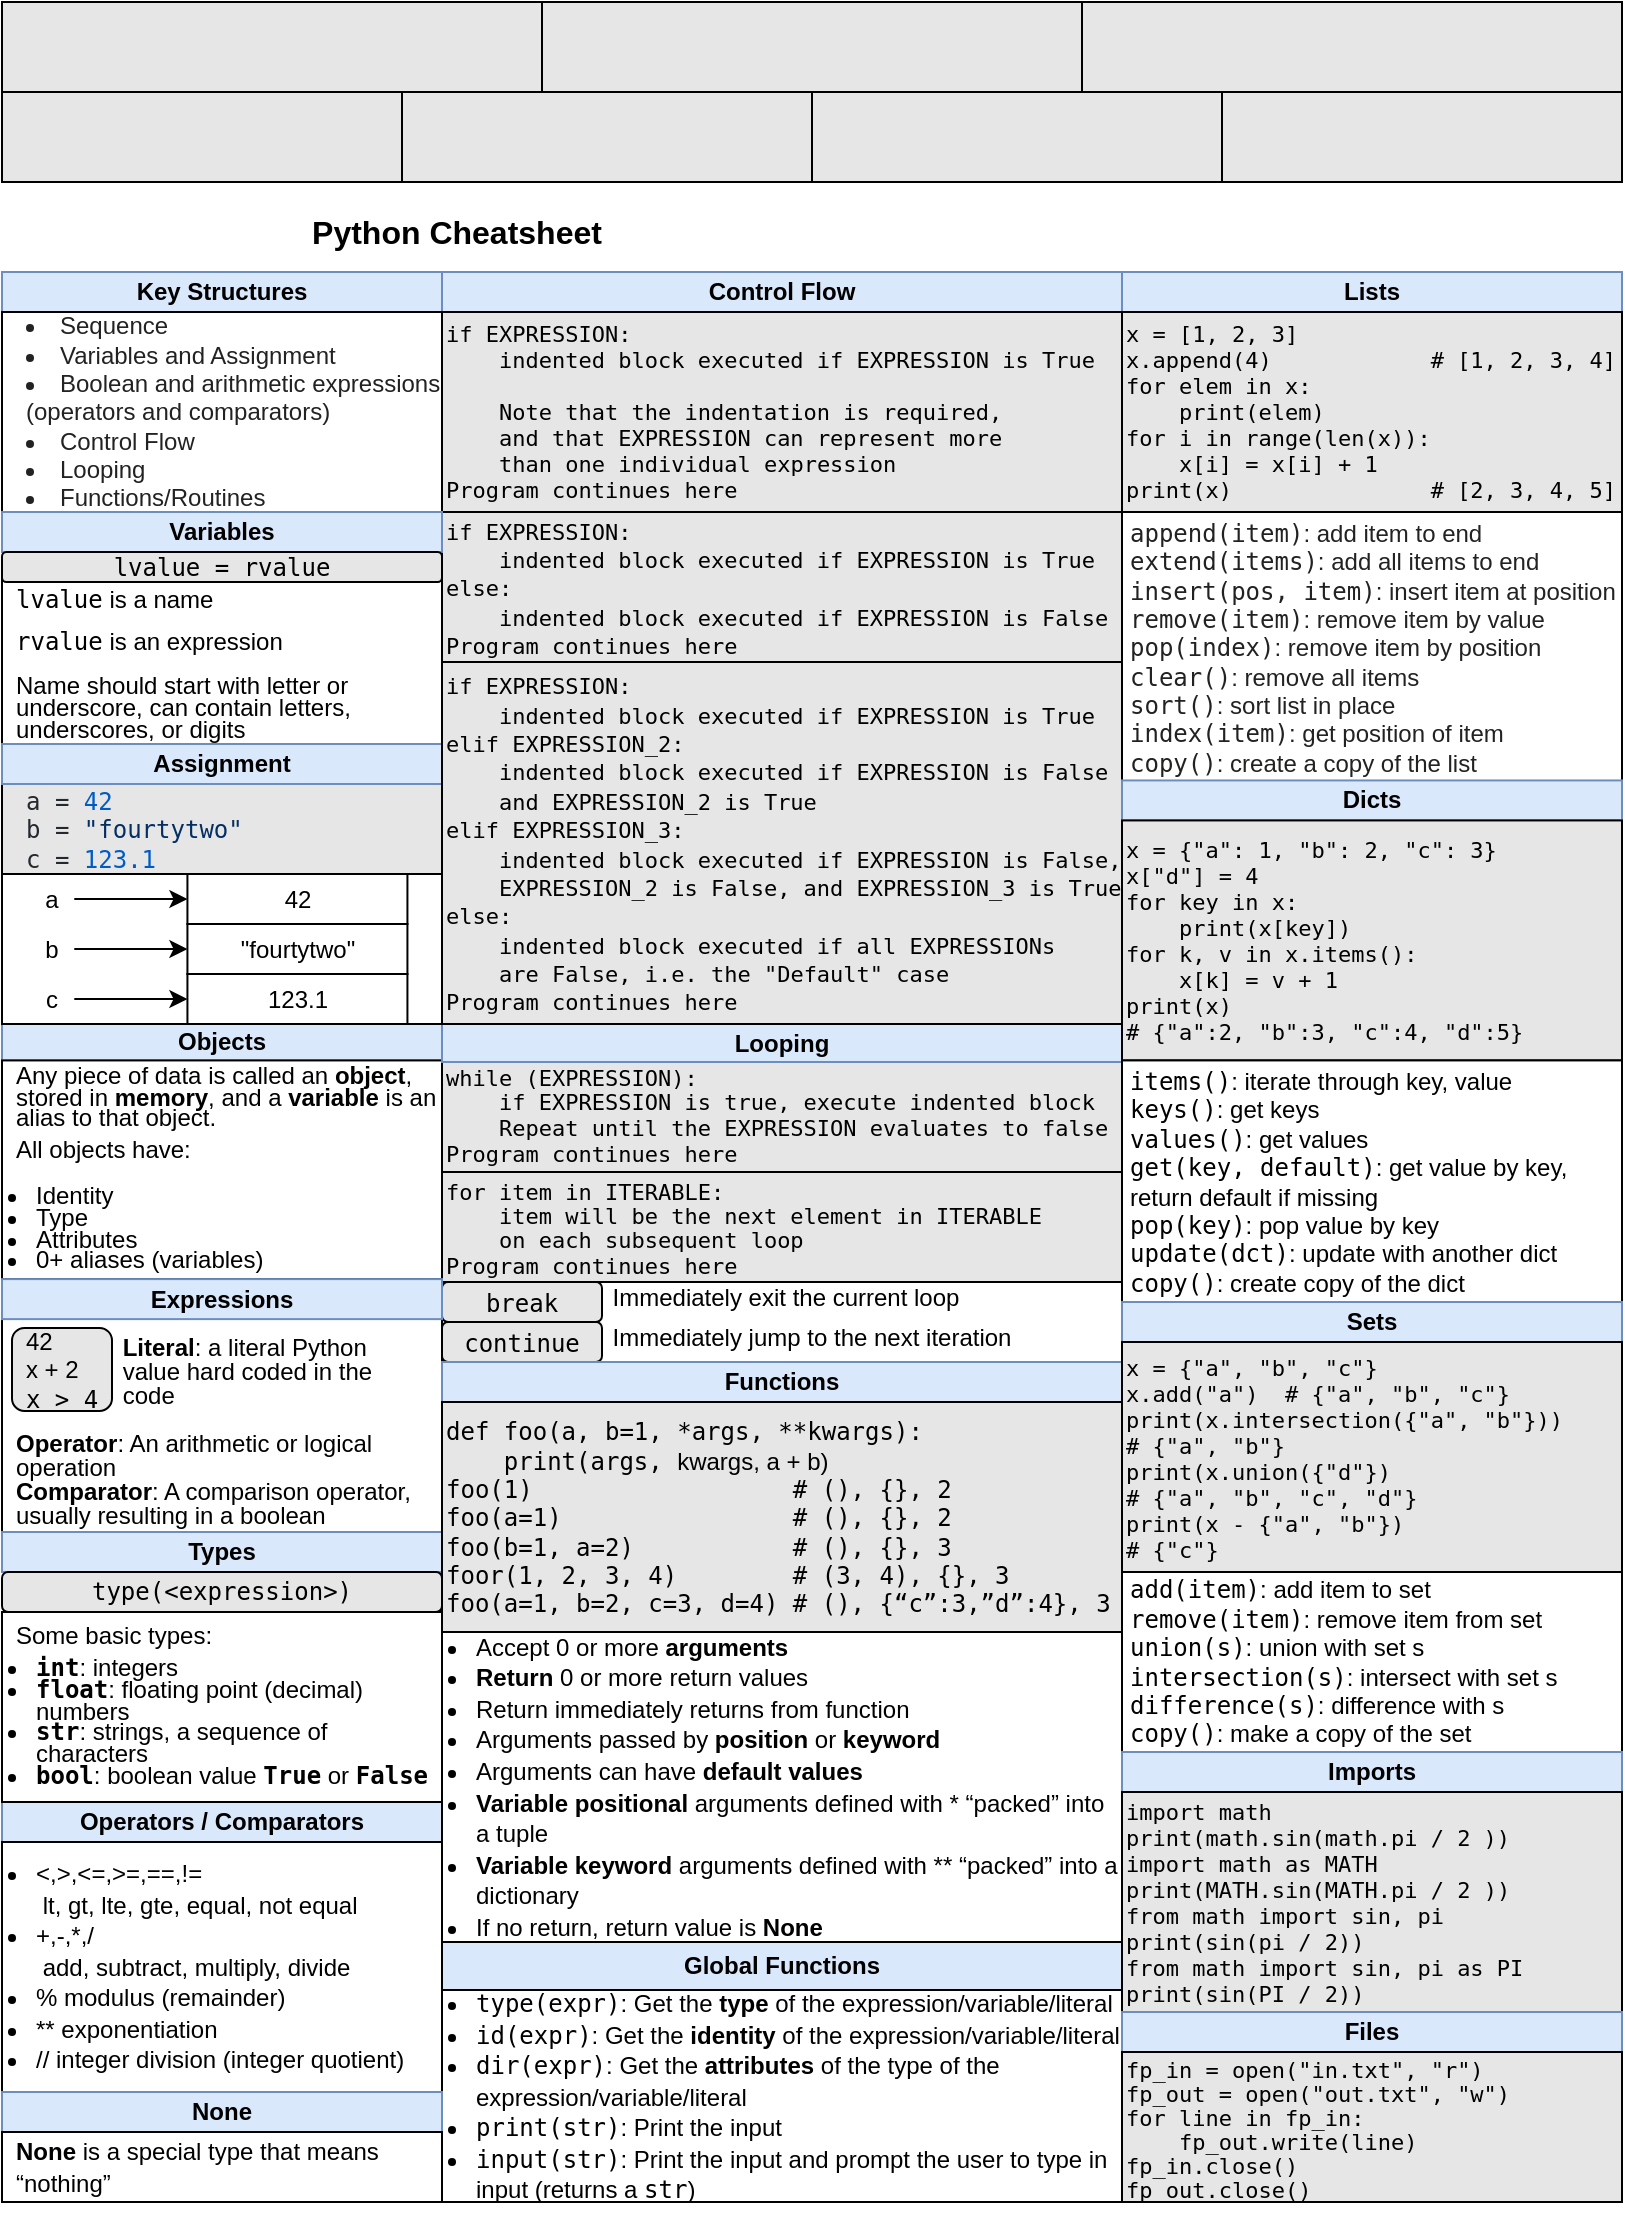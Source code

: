 <mxfile version="26.2.5">
  <diagram name="Page-1" id="VsGQaMHF4NAPsLCbY_zp">
    <mxGraphModel dx="1388" dy="2496" grid="1" gridSize="5" guides="1" tooltips="1" connect="1" arrows="1" fold="1" page="1" pageScale="1" pageWidth="850" pageHeight="1100" background="#FFFFFF" math="0" shadow="0">
      <root>
        <mxCell id="0" />
        <mxCell id="1" parent="0" />
        <mxCell id="xnPjPrGg45b34fDxrZJE-3" value="&lt;blockquote style=&quot;margin: 0px 0px 0px 2px; border: medium; padding: 0px;&quot;&gt;&lt;font color=&quot;#222222&quot;&gt;&lt;span style=&quot;caret-color: rgb(34, 34, 34);&quot;&gt;&lt;font face=&quot;monospace&quot;&gt;append(item)&lt;/font&gt;: add item to end&lt;/span&gt;&lt;/font&gt;&lt;br&gt;&lt;span style=&quot;caret-color: rgb(34, 34, 34); color: rgb(34, 34, 34);&quot;&gt;&lt;font face=&quot;monospace&quot;&gt;extend(items)&lt;/font&gt;: add all items to end&lt;/span&gt;&lt;br&gt;&lt;span style=&quot;caret-color: rgb(34, 34, 34); color: rgb(34, 34, 34);&quot;&gt;&lt;font face=&quot;monospace&quot;&gt;insert(pos, item)&lt;/font&gt;: insert item at position&lt;/span&gt;&lt;br&gt;&lt;/blockquote&gt;&lt;blockquote style=&quot;margin: 0px 0px 0px 2px; border: medium; padding: 0px;&quot;&gt;&lt;span style=&quot;caret-color: rgb(34, 34, 34); color: rgb(34, 34, 34);&quot;&gt;&lt;font face=&quot;monospace&quot;&gt;remove(item)&lt;/font&gt;: remove item by value&lt;/span&gt;&lt;/blockquote&gt;&lt;blockquote style=&quot;margin: 0px 0px 0px 2px; border: medium; padding: 0px;&quot;&gt;&lt;span style=&quot;caret-color: rgb(34, 34, 34); color: rgb(34, 34, 34);&quot;&gt;&lt;font face=&quot;monospace&quot;&gt;pop(index)&lt;/font&gt;: remove item by position&lt;/span&gt;&lt;/blockquote&gt;&lt;blockquote style=&quot;margin: 0px 0px 0px 2px; border: medium; padding: 0px;&quot;&gt;&lt;font color=&quot;#222222&quot;&gt;&lt;span style=&quot;caret-color: rgb(34, 34, 34);&quot;&gt;&lt;font face=&quot;monospace&quot;&gt;clear()&lt;/font&gt;: remove all items&lt;/span&gt;&lt;/font&gt;&lt;/blockquote&gt;&lt;blockquote style=&quot;margin: 0px 0px 0px 2px; border: medium; padding: 0px;&quot;&gt;&lt;font color=&quot;#222222&quot;&gt;&lt;span style=&quot;caret-color: rgb(34, 34, 34);&quot;&gt;&lt;font face=&quot;monospace&quot;&gt;sort()&lt;/font&gt;: sort list in place&lt;/span&gt;&lt;/font&gt;&lt;/blockquote&gt;&lt;blockquote style=&quot;margin: 0px 0px 0px 2px; border: medium; padding: 0px;&quot;&gt;&lt;font color=&quot;#222222&quot;&gt;&lt;span style=&quot;caret-color: rgb(34, 34, 34);&quot;&gt;&lt;font face=&quot;monospace&quot;&gt;index(item)&lt;/font&gt;: get position of item&lt;/span&gt;&lt;/font&gt;&lt;/blockquote&gt;&lt;blockquote style=&quot;margin: 0px 0px 0px 2px; border: medium; padding: 0px;&quot;&gt;&lt;span style=&quot;caret-color: rgb(34, 34, 34); color: rgb(34, 34, 34);&quot;&gt;&lt;font face=&quot;monospace&quot;&gt;copy()&lt;/font&gt;: create a copy of the list&lt;/span&gt;&lt;/blockquote&gt;" style="rounded=0;whiteSpace=wrap;html=1;align=left;" vertex="1" parent="1">
          <mxGeometry x="580" y="175" width="250" height="145" as="geometry" />
        </mxCell>
        <mxCell id="xBWhjtgX0dWzdN7Rrsa9-2" value="&lt;b&gt;&lt;font&gt;Python Cheatsheet&lt;/font&gt;&lt;/b&gt;" style="text;html=1;align=center;verticalAlign=middle;whiteSpace=wrap;rounded=0;fillColor=none;strokeColor=none;fontSize=16;" parent="1" vertex="1">
          <mxGeometry x="20" y="20" width="455" height="40" as="geometry" />
        </mxCell>
        <mxCell id="xBWhjtgX0dWzdN7Rrsa9-36" value="&lt;b&gt;Global Functions&lt;/b&gt;" style="rounded=0;whiteSpace=wrap;html=1;fillColor=#dae8fc;strokeColor=#6c8ebf;" parent="1" vertex="1">
          <mxGeometry x="240" y="895" width="340" height="24" as="geometry" />
        </mxCell>
        <mxCell id="xBWhjtgX0dWzdN7Rrsa9-37" value="&lt;blockquote style=&quot;margin: 10px 0px 0px 5px; border: medium; padding: 0px;&quot;&gt;&lt;div style=&quot;padding-bottom: 0px; margin-top: 0px; padding-left: 0px; padding-right: 0px; line-height: 130%;&quot;&gt;&lt;p&gt;&lt;/p&gt;&lt;ul style=&quot;padding-left: 10px; margin-bottom: 10px; margin-top: 10px;&quot;&gt;&lt;li&gt;&lt;font&gt;&lt;font style=&quot;line-height: 130%;&quot; face=&quot;monospace&quot;&gt;type(expr)&lt;/font&gt;&lt;span style=&quot;line-height: 130%;&quot;&gt;: Get the &lt;b&gt;type&lt;/b&gt; of the expression/variable/literal&lt;/span&gt;&lt;br&gt;&lt;/font&gt;&lt;/li&gt;&lt;li&gt;&lt;font&gt;&lt;span style=&quot;line-height: 130%;&quot;&gt;&lt;font face=&quot;monospace&quot;&gt;id(expr)&lt;/font&gt;: Get the &lt;b&gt;identity&lt;/b&gt; of the expression/variable/literal&lt;/span&gt;&lt;br&gt;&lt;/font&gt;&lt;/li&gt;&lt;li&gt;&lt;font&gt;&lt;span style=&quot;line-height: 130%;&quot;&gt;&lt;font face=&quot;monospace&quot;&gt;dir(expr)&lt;/font&gt;: Get the &lt;b&gt;attributes&lt;/b&gt; of the type of the expression/variable/literal&lt;/span&gt;&lt;br&gt;&lt;/font&gt;&lt;/li&gt;&lt;li&gt;&lt;font&gt;&lt;span style=&quot;line-height: 130%;&quot;&gt;&lt;font face=&quot;monospace&quot;&gt;print(str)&lt;/font&gt;: Print the input&lt;/span&gt;&lt;br&gt;&lt;/font&gt;&lt;/li&gt;&lt;li&gt;&lt;span style=&quot;line-height: 130%;&quot;&gt;&lt;font&gt;&lt;font face=&quot;monospace&quot;&gt;input(str)&lt;/font&gt;: Print the input and prompt the user to type in input (returns a &lt;font face=&quot;monospace&quot;&gt;str&lt;/font&gt;)&lt;/font&gt;&lt;/span&gt;&lt;/li&gt;&lt;/ul&gt;&lt;/div&gt;&lt;/blockquote&gt;" style="rounded=0;whiteSpace=wrap;html=1;align=left;" parent="1" vertex="1">
          <mxGeometry x="240" y="919" width="340" height="106" as="geometry" />
        </mxCell>
        <mxCell id="xBWhjtgX0dWzdN7Rrsa9-41" value="&lt;b&gt;Control Flow&lt;/b&gt;" style="rounded=0;whiteSpace=wrap;html=1;fillColor=#dae8fc;strokeColor=#6c8ebf;" parent="1" vertex="1">
          <mxGeometry x="240" y="60" width="340" height="20" as="geometry" />
        </mxCell>
        <mxCell id="xBWhjtgX0dWzdN7Rrsa9-48" value="&lt;div style=&quot;margin-top: 0px; margin-bottom: 0px; line-height: 100%;&quot;&gt;&lt;pre style=&quot;margin-top: 0px; margin-bottom: 0px;&quot;&gt;&lt;font style=&quot;font-size: 11px;&quot; face=&quot;monospace&quot;&gt;&lt;font&gt;if EXPRESSION:&lt;br&gt;&lt;/font&gt;&lt;font&gt;    indented block executed if EXPRESSION is &lt;/font&gt;&lt;/font&gt;&lt;span style=&quot;font-size: 11px; white-space: normal;&quot;&gt;True&lt;/span&gt;&lt;/pre&gt;&lt;pre style=&quot;margin-top: 0px; margin-bottom: 0px;&quot;&gt;&lt;span style=&quot;white-space: normal;&quot;&gt;&lt;font style=&quot;font-size: 11px;&quot;&gt;&lt;br&gt;&lt;/font&gt;&lt;/span&gt;&lt;/pre&gt;&lt;pre style=&quot;margin-bottom: 0px; margin-top: 0px;&quot;&gt;&lt;font face=&quot;monospace&quot;&gt;&lt;font style=&quot;font-size: 11px;&quot;&gt;    Note that the indentation is required,&lt;/font&gt;&lt;/font&gt;&lt;/pre&gt;&lt;pre style=&quot;margin-bottom: 0px; margin-top: 0px;&quot;&gt;&lt;font style=&quot;font-size: 11px;&quot; face=&quot;monospace&quot;&gt;&lt;font&gt;    and that &lt;/font&gt;&lt;font&gt;EXPRESSION can &lt;/font&gt;&lt;font style=&quot;white-space: normal;&quot;&gt;represent &lt;/font&gt;&lt;span style=&quot;white-space: normal;&quot;&gt;more&amp;nbsp;&lt;/span&gt;&lt;/font&gt;&lt;/pre&gt;&lt;pre style=&quot;margin-bottom: 0px; margin-top: 0px;&quot;&gt;&lt;font style=&quot;font-size: 11px;&quot;&gt;&lt;font face=&quot;monospace&quot;&gt;&lt;span style=&quot;white-space: normal;&quot;&gt;&amp;nbsp; &amp;nbsp; than&amp;nbsp;&lt;/span&gt;&lt;/font&gt;&lt;span style=&quot;white-space: normal;&quot;&gt;one individual expression&lt;/span&gt;&lt;/font&gt;&lt;/pre&gt;&lt;pre style=&quot;margin-bottom: 0px; margin-top: 0px;&quot;&gt;&lt;font face=&quot;monospace&quot;&gt;&lt;font style=&quot;font-size: 11px;&quot;&gt;Program continues here&lt;/font&gt;&lt;/font&gt;&lt;/pre&gt;&lt;/div&gt;" style="rounded=0;whiteSpace=wrap;html=1;align=left;fillColor=#E6E6E6;fontFamily=monospace;" parent="1" vertex="1">
          <mxGeometry x="240" y="80" width="340" height="100" as="geometry" />
        </mxCell>
        <mxCell id="xBWhjtgX0dWzdN7Rrsa9-49" value="&lt;pre style=&quot;margin-top: 0px; margin-bottom: 0px;&quot;&gt;&lt;font style=&quot;font-size: 11px;&quot; face=&quot;monospace&quot;&gt;if EXPRESSION:&lt;br&gt;&lt;/font&gt;&lt;pre style=&quot;margin-top: 0px; margin-bottom: 0px;&quot;&gt;&lt;font style=&quot;font-size: 11px;&quot; face=&quot;monospace&quot;&gt;&lt;font&gt;    indented block executed if EXPRESSION &lt;/font&gt;&lt;span style=&quot;white-space: normal;&quot;&gt;is True&lt;/span&gt;&lt;/font&gt;&lt;/pre&gt;&lt;pre style=&quot;margin-top: 0px; margin-bottom: 0px;&quot;&gt;&lt;font style=&quot;font-size: 11px;&quot; face=&quot;monospace&quot;&gt;&lt;font&gt;else:&lt;br&gt;    indented block executed if EXPRESSION &lt;/font&gt;&lt;span style=&quot;white-space: normal;&quot;&gt;is False&lt;/span&gt;&lt;/font&gt;&lt;/pre&gt;&lt;pre style=&quot;margin-top: 0px; margin-bottom: 0px;&quot;&gt;&lt;font style=&quot;font-size: 11px;&quot; face=&quot;monospace&quot;&gt;Program continues here&lt;/font&gt;&lt;/pre&gt;&lt;/pre&gt;" style="rounded=0;whiteSpace=wrap;html=1;align=left;fillColor=#E6E6E6;" parent="1" vertex="1">
          <mxGeometry x="240" y="180" width="340" height="75" as="geometry" />
        </mxCell>
        <mxCell id="xBWhjtgX0dWzdN7Rrsa9-53" value="&lt;div style=&quot;line-height: 18px; white-space: pre;&quot;&gt;&lt;pre style=&quot;margin-bottom: 0px; margin-top: 0px; line-height: 100%;&quot;&gt;&lt;font face=&quot;monospace&quot; style=&quot;line-height: 100%; font-size: 11px;&quot;&gt;while (EXPRESSION):&lt;br&gt;&lt;/font&gt;&lt;pre style=&quot;margin-top: 0px; margin-bottom: 0px;&quot;&gt;&lt;font face=&quot;monospace&quot;&gt;&lt;font&gt;&lt;font style=&quot;line-height: 100%; font-size: 11px;&quot;&gt;    if EXPRESSION is true, execute &lt;/font&gt;&lt;/font&gt;&lt;span style=&quot;font-size: 11px;&quot;&gt;indented block&lt;/span&gt;&lt;/font&gt;&lt;/pre&gt;&lt;pre style=&quot;margin-top: 0px; margin-bottom: 0px;&quot;&gt;&lt;font face=&quot;monospace&quot; style=&quot;font-size: 11px;&quot;&gt;&lt;font style=&quot;line-height: 100%;&quot;&gt;    Repeat until the EXPRESSION &lt;/font&gt;&lt;font style=&quot;line-height: 100%;&quot;&gt;evaluates to false&lt;/font&gt;&lt;font style=&quot;line-height: 100%;&quot;&gt;&lt;br&gt;&lt;/font&gt;&lt;font style=&quot;line-height: 100%;&quot;&gt;Program continues here&lt;/font&gt;&lt;/font&gt;&lt;/pre&gt;&lt;/pre&gt;&lt;/div&gt;" style="rounded=0;whiteSpace=wrap;html=1;fillColor=#E6E6E6;align=left;" parent="1" vertex="1">
          <mxGeometry x="240" y="454.22" width="340" height="55.78" as="geometry" />
        </mxCell>
        <mxCell id="xBWhjtgX0dWzdN7Rrsa9-54" value="&lt;div style=&quot;line-height: 18px; white-space: pre;&quot;&gt;&lt;pre style=&quot;margin-bottom: 0px; margin-top: 0px; line-height: 100%;&quot;&gt;&lt;font face=&quot;monospace&quot; style=&quot;line-height: 100%; font-size: 11px;&quot;&gt;for item in ITERABLE:&lt;br&gt;&lt;/font&gt;&lt;pre style=&quot;margin-top: 0px; margin-bottom: 0px;&quot;&gt;&lt;font face=&quot;monospace&quot; style=&quot;line-height: 100%; font-size: 11px;&quot;&gt;    item will be the next element in ITERABLE&lt;/font&gt;&lt;/pre&gt;&lt;pre style=&quot;margin-top: 0px; margin-bottom: 0px;&quot;&gt;&lt;font face=&quot;monospace&quot; style=&quot;font-size: 11px;&quot;&gt;&lt;font style=&quot;line-height: 100%;&quot;&gt;    on each s&lt;/font&gt;ubsequent loop&lt;/font&gt;&lt;/pre&gt;&lt;pre style=&quot;margin-top: 0px; margin-bottom: 0px;&quot;&gt;&lt;font face=&quot;monospace&quot; style=&quot;line-height: 100%; font-size: 11px;&quot;&gt;Program continues here&lt;/font&gt;&lt;/pre&gt;&lt;/pre&gt;&lt;/div&gt;" style="rounded=0;whiteSpace=wrap;html=1;fillColor=#E6E6E6;align=left;" parent="1" vertex="1">
          <mxGeometry x="240" y="510" width="340" height="55" as="geometry" />
        </mxCell>
        <mxCell id="xBWhjtgX0dWzdN7Rrsa9-56" value="&lt;div style=&quot;text-align: left; padding-top: 10px; margin-bottom: 5px;&quot;&gt;&lt;font&gt;&amp;nbsp; &amp;nbsp; &amp;nbsp; &amp;nbsp; &amp;nbsp;Immediately exit the current loop&lt;/font&gt;&lt;/div&gt;&lt;div style=&quot;text-align: left;&quot;&gt;&lt;font&gt;&amp;nbsp; &amp;nbsp; &amp;nbsp; &amp;nbsp; &amp;nbsp;Immediately jump to the next iteration&lt;br&gt;&lt;/font&gt;&lt;/div&gt;&lt;div style=&quot;text-align: left;&quot;&gt;&lt;span style=&quot;font-size: 11px;&quot;&gt;&lt;br&gt;&lt;/span&gt;&lt;/div&gt;" style="rounded=0;whiteSpace=wrap;html=1;" parent="1" vertex="1">
          <mxGeometry x="240" y="565" width="340" height="40" as="geometry" />
        </mxCell>
        <mxCell id="xBWhjtgX0dWzdN7Rrsa9-55" value="&lt;div style=&quot;text-align: start; font-family: OperatorMonoLig-Book, Menlo, Monaco, &amp;quot;Courier New&amp;quot;, monospace; line-height: 18px; white-space: pre;&quot;&gt;&lt;pre style=&quot;margin-bottom: 0px; margin-top: 0px; line-height: 100%;&quot;&gt;&lt;font&gt;break&lt;/font&gt;&lt;/pre&gt;&lt;/div&gt;" style="rounded=1;whiteSpace=wrap;html=1;fillColor=#E6E6E6;" parent="1" vertex="1">
          <mxGeometry x="240" y="565" width="80" height="20" as="geometry" />
        </mxCell>
        <mxCell id="xBWhjtgX0dWzdN7Rrsa9-57" value="&lt;div style=&quot;text-align: start; font-family: OperatorMonoLig-Book, Menlo, Monaco, &amp;quot;Courier New&amp;quot;, monospace; line-height: 18px; white-space: pre;&quot;&gt;&lt;pre style=&quot;margin-bottom: 0px; margin-top: 0px; line-height: 100%;&quot;&gt;&lt;font&gt;continue&lt;/font&gt;&lt;/pre&gt;&lt;/div&gt;" style="rounded=1;whiteSpace=wrap;html=1;fillColor=#E6E6E6;" parent="1" vertex="1">
          <mxGeometry x="240" y="585" width="80" height="20" as="geometry" />
        </mxCell>
        <mxCell id="xBWhjtgX0dWzdN7Rrsa9-58" value="&lt;b&gt;Operators / Comparators&lt;/b&gt;" style="rounded=0;whiteSpace=wrap;html=1;fillColor=#dae8fc;strokeColor=#6c8ebf;" parent="1" vertex="1">
          <mxGeometry x="20" y="825" width="220" height="20" as="geometry" />
        </mxCell>
        <mxCell id="xBWhjtgX0dWzdN7Rrsa9-59" value="&lt;blockquote style=&quot;margin: 10px 0px 0px 5px; border: medium; padding: 0px;&quot;&gt;&lt;div style=&quot;padding-bottom: 0px; margin-top: 0px; padding-left: 0px; padding-right: 0px; line-height: 130%;&quot;&gt;&lt;p&gt;&lt;/p&gt;&lt;p&gt;&lt;/p&gt;&lt;p&gt;&lt;/p&gt;&lt;p&gt;&lt;/p&gt;&lt;ul style=&quot;padding-left: 10px;&quot;&gt;&lt;li&gt;&lt;font face=&quot;Helvetica&quot;&gt;&amp;lt;,&amp;gt;,&amp;lt;=,&amp;gt;=,==,!= &amp;nbsp; &amp;nbsp; &amp;nbsp; &amp;nbsp; &amp;nbsp; &amp;nbsp; &amp;nbsp; &amp;nbsp; &amp;nbsp; &amp;nbsp; &amp;nbsp; &amp;nbsp; &amp;nbsp; &amp;nbsp; &amp;nbsp; &amp;nbsp; &amp;nbsp;lt, gt, lte, gte, equal, not equal&lt;/font&gt;&lt;/li&gt;&lt;li&gt;&lt;font face=&quot;Helvetica&quot;&gt;+,-,*,/ &amp;nbsp; &amp;nbsp; &amp;nbsp; &amp;nbsp; &amp;nbsp; &amp;nbsp; &amp;nbsp; &amp;nbsp; &amp;nbsp; &amp;nbsp; &amp;nbsp; &amp;nbsp; &amp;nbsp; &amp;nbsp; &amp;nbsp; &amp;nbsp; &amp;nbsp; &amp;nbsp; &amp;nbsp; &amp;nbsp; &amp;nbsp; &amp;nbsp; &amp;nbsp;add, subtract, multiply, divide&lt;/font&gt;&lt;/li&gt;&lt;li&gt;&lt;font face=&quot;Helvetica&quot;&gt;% modulus (remainder)&lt;/font&gt;&lt;/li&gt;&lt;li&gt;&lt;font face=&quot;Helvetica&quot;&gt;** exponentiation&lt;/font&gt;&lt;/li&gt;&lt;li&gt;&lt;font face=&quot;Helvetica&quot;&gt;// integer division (integer quotient)&lt;/font&gt;&lt;/li&gt;&lt;/ul&gt;&lt;p&gt;&lt;/p&gt;&lt;p&gt;&lt;/p&gt;&lt;p&gt;&lt;/p&gt;&lt;/div&gt;&lt;/blockquote&gt;" style="rounded=0;whiteSpace=wrap;html=1;align=left;" parent="1" vertex="1">
          <mxGeometry x="20" y="845" width="220" height="125" as="geometry" />
        </mxCell>
        <mxCell id="6P4yh0mAgrU536swKlk3-1" value="&lt;pre style=&quot;margin-top: 0px; margin-bottom: 0px;&quot;&gt;&lt;br&gt;&lt;/pre&gt;" style="rounded=0;whiteSpace=wrap;html=1;align=left;fillColor=#E6E6E6;" parent="1" vertex="1">
          <mxGeometry x="20" y="-30" width="405" height="45" as="geometry" />
        </mxCell>
        <mxCell id="6P4yh0mAgrU536swKlk3-2" value="&lt;pre style=&quot;margin-top: 0px; margin-bottom: 0px;&quot;&gt;&lt;br&gt;&lt;/pre&gt;" style="rounded=0;whiteSpace=wrap;html=1;align=left;fillColor=#E6E6E6;" parent="1" vertex="1">
          <mxGeometry x="425" y="-30" width="405" height="45" as="geometry" />
        </mxCell>
        <mxCell id="6P4yh0mAgrU536swKlk3-3" value="&lt;pre style=&quot;margin-top: 0px; margin-bottom: 0px;&quot;&gt;&lt;br&gt;&lt;/pre&gt;" style="rounded=0;whiteSpace=wrap;html=1;align=left;fillColor=#E6E6E6;fontSize=17;" parent="1" vertex="1">
          <mxGeometry x="425" y="-30" width="205" height="45" as="geometry" />
        </mxCell>
        <mxCell id="6P4yh0mAgrU536swKlk3-5" value="&lt;pre style=&quot;margin-top: 0px; margin-bottom: 0px;&quot;&gt;&lt;br&gt;&lt;/pre&gt;" style="rounded=0;whiteSpace=wrap;html=1;align=left;fillColor=#E6E6E6;" parent="1" vertex="1">
          <mxGeometry x="220" y="-30" width="205" height="45" as="geometry" />
        </mxCell>
        <mxCell id="6P4yh0mAgrU536swKlk3-9" value="&lt;pre style=&quot;margin-top: 0px; margin-bottom: 0px;&quot;&gt;&lt;br&gt;&lt;/pre&gt;" style="rounded=0;whiteSpace=wrap;html=1;align=left;fillColor=#E6E6E6;" parent="1" vertex="1">
          <mxGeometry x="20" y="-75" width="270" height="45" as="geometry" />
        </mxCell>
        <mxCell id="6P4yh0mAgrU536swKlk3-10" value="&lt;pre style=&quot;margin-top: 0px; margin-bottom: 0px;&quot;&gt;&lt;br&gt;&lt;/pre&gt;" style="rounded=0;whiteSpace=wrap;html=1;align=left;fillColor=#E6E6E6;" parent="1" vertex="1">
          <mxGeometry x="290" y="-75" width="270" height="45" as="geometry" />
        </mxCell>
        <mxCell id="6P4yh0mAgrU536swKlk3-11" value="&lt;pre style=&quot;margin-top: 0px; margin-bottom: 0px;&quot;&gt;&lt;br&gt;&lt;/pre&gt;" style="rounded=0;whiteSpace=wrap;html=1;align=left;fillColor=#E6E6E6;" parent="1" vertex="1">
          <mxGeometry x="560" y="-75" width="270" height="45" as="geometry" />
        </mxCell>
        <mxCell id="xBWhjtgX0dWzdN7Rrsa9-5" value="Key Structures" style="rounded=0;whiteSpace=wrap;html=1;fillColor=#dae8fc;strokeColor=#6c8ebf;fontStyle=1" parent="1" vertex="1">
          <mxGeometry x="20" y="60" width="220" height="20" as="geometry" />
        </mxCell>
        <mxCell id="xBWhjtgX0dWzdN7Rrsa9-6" value="&lt;blockquote style=&quot;margin: 0px 0px 0px 10px; border: medium; padding: 0px;&quot;&gt;&lt;li style=&quot;caret-color: rgb(34, 34, 34); color: rgb(34, 34, 34);&quot;&gt;&lt;font face=&quot;Helvetica&quot;&gt;Sequence&lt;/font&gt;&lt;/li&gt;&lt;li style=&quot;caret-color: rgb(34, 34, 34); color: rgb(34, 34, 34);&quot;&gt;&lt;font face=&quot;Helvetica&quot;&gt;Variables and Assignment&lt;/font&gt;&lt;/li&gt;&lt;li style=&quot;caret-color: rgb(34, 34, 34); color: rgb(34, 34, 34);&quot;&gt;&lt;font face=&quot;Helvetica&quot;&gt;Boolean and arithmetic expressions (operators and comparators)&lt;/font&gt;&lt;/li&gt;&lt;li style=&quot;caret-color: rgb(34, 34, 34); color: rgb(34, 34, 34);&quot;&gt;&lt;font face=&quot;Helvetica&quot;&gt;Control Flow&lt;/font&gt;&lt;/li&gt;&lt;li style=&quot;caret-color: rgb(34, 34, 34); color: rgb(34, 34, 34);&quot;&gt;&lt;font face=&quot;Helvetica&quot;&gt;Looping&lt;/font&gt;&lt;/li&gt;&lt;li style=&quot;caret-color: rgb(34, 34, 34); color: rgb(34, 34, 34);&quot;&gt;&lt;font face=&quot;Helvetica&quot;&gt;Functions/Routines&lt;/font&gt;&lt;/li&gt;&lt;/blockquote&gt;" style="rounded=0;whiteSpace=wrap;html=1;align=left;" parent="1" vertex="1">
          <mxGeometry x="20" y="80" width="220" height="100" as="geometry" />
        </mxCell>
        <mxCell id="xBWhjtgX0dWzdN7Rrsa9-7" value="Variables" style="rounded=0;whiteSpace=wrap;html=1;fillColor=#dae8fc;strokeColor=#6c8ebf;fontStyle=1" parent="1" vertex="1">
          <mxGeometry x="20" y="180" width="220" height="20" as="geometry" />
        </mxCell>
        <mxCell id="xBWhjtgX0dWzdN7Rrsa9-8" value="&lt;blockquote style=&quot;margin: 10px 0px 0px 5px; border: medium; padding: 0px;&quot;&gt;&lt;div style=&quot;padding-bottom: 0px; margin-top: 0px; padding-left: 0px; padding-right: 0px; line-height: 90%;&quot;&gt;&lt;pre style=&quot;margin-top: 0px; margin-bottom: 0px;&quot;&gt;&lt;font&gt;&lt;span style=&quot;font-family: Helvetica; white-space: normal;&quot;&gt;&lt;font face=&quot;monospace&quot;&gt;lvalue&lt;/font&gt;&lt;/span&gt;&lt;font style=&quot;white-space: normal;&quot; face=&quot;Helvetica&quot;&gt; is a name&lt;/font&gt;&lt;br&gt;&lt;/font&gt;&lt;/pre&gt;&lt;/div&gt;&lt;div style=&quot;padding-bottom: 0px; margin-top: 0px; padding-left: 0px; padding-right: 0px; line-height: 90%;&quot;&gt;&lt;pre style=&quot;margin-top: 0px; margin-bottom: 0px;&quot;&gt;&lt;font face=&quot;monospace&quot; style=&quot;white-space: normal;&quot;&gt;&lt;br&gt;&lt;/font&gt;&lt;/pre&gt;&lt;/div&gt;&lt;div style=&quot;padding-bottom: 0px; margin-top: 0px; padding-left: 0px; padding-right: 0px; line-height: 90%;&quot;&gt;&lt;pre style=&quot;margin-top: 0px; margin-bottom: 0px;&quot;&gt;&lt;font&gt;&lt;font face=&quot;monospace&quot; style=&quot;white-space: normal;&quot;&gt;rvalue&lt;/font&gt;&lt;font style=&quot;white-space: normal;&quot; face=&quot;Helvetica&quot;&gt; is an expression&lt;/font&gt;&lt;/font&gt;&lt;/pre&gt;&lt;/div&gt;&lt;div style=&quot;padding-bottom: 0px; margin-top: 0px; padding-left: 0px; padding-right: 0px; line-height: 90%;&quot;&gt;&lt;pre style=&quot;margin-top: 0px; margin-bottom: 0px;&quot;&gt;&lt;font face=&quot;Helvetica&quot;&gt;&lt;span style=&quot;white-space: normal;&quot;&gt;&lt;br&gt;&lt;/span&gt;&lt;/font&gt;&lt;/pre&gt;&lt;/div&gt;&lt;div style=&quot;padding-bottom: 0px; margin-top: 0px; padding-left: 0px; padding-right: 0px; line-height: 90%;&quot;&gt;&lt;pre style=&quot;margin-top: 0px; margin-bottom: 0px;&quot;&gt;&lt;font face=&quot;Helvetica&quot;&gt;&lt;span style=&quot;white-space: normal;&quot;&gt;Name should start with letter or underscore, can contain letters, underscores, or digits&lt;/span&gt;&lt;/font&gt;&lt;/pre&gt;&lt;/div&gt;&lt;/blockquote&gt;" style="rounded=0;whiteSpace=wrap;html=1;align=left;" parent="1" vertex="1">
          <mxGeometry x="20" y="206" width="220" height="90" as="geometry" />
        </mxCell>
        <mxCell id="xBWhjtgX0dWzdN7Rrsa9-9" value="&lt;pre style=&quot;text-align: left; margin-top: 0px; margin-bottom: 0px;&quot;&gt;&lt;span&gt;lvalue = rvalue&lt;/span&gt;&lt;/pre&gt;" style="rounded=1;whiteSpace=wrap;html=1;fillColor=#E6E6E6;" parent="1" vertex="1">
          <mxGeometry x="20" y="200" width="220" height="15" as="geometry" />
        </mxCell>
        <mxCell id="xBWhjtgX0dWzdN7Rrsa9-11" value="&lt;blockquote style=&quot;margin: 0px 0px 0px 10px; border: medium; padding: 0px;&quot;&gt;&lt;font&gt;&lt;font face=&quot;monospace&quot;&gt;&lt;span style=&quot;caret-color: rgb(36, 41, 46); color: rgb(36, 41, 46); white-space: pre;&quot;&gt;a = &lt;/span&gt;&lt;span style=&quot;color: rgb(0, 92, 197); white-space: pre;&quot; class=&quot;hljs-number&quot;&gt;42&lt;br&gt;&lt;/span&gt;&lt;/font&gt;&lt;font face=&quot;monospace&quot;&gt;&lt;span style=&quot;caret-color: rgb(36, 41, 46); color: rgb(36, 41, 46); white-space: pre;&quot;&gt;b = &lt;/span&gt;&lt;span style=&quot;color: rgb(3, 47, 98); white-space: pre;&quot; class=&quot;hljs-string&quot;&gt;&quot;fourtytwo&quot;&lt;br&gt;&lt;/span&gt;&lt;/font&gt;&lt;font face=&quot;monospace&quot;&gt;&lt;span style=&quot;caret-color: rgb(36, 41, 46); color: rgb(36, 41, 46); white-space: pre;&quot;&gt;c = &lt;/span&gt;&lt;span style=&quot;color: rgb(0, 92, 197); white-space: pre;&quot; class=&quot;hljs-number&quot;&gt;123.1&lt;/span&gt;&lt;/font&gt;&lt;/font&gt;&lt;/blockquote&gt;" style="rounded=0;whiteSpace=wrap;html=1;align=left;fillColor=#E6E6E6;" parent="1" vertex="1">
          <mxGeometry x="20" y="316" width="220" height="45" as="geometry" />
        </mxCell>
        <mxCell id="xBWhjtgX0dWzdN7Rrsa9-31" value="&lt;b&gt;Objects&lt;/b&gt;" style="rounded=0;whiteSpace=wrap;html=1;fillColor=#dae8fc;strokeColor=#6c8ebf;" parent="1" vertex="1">
          <mxGeometry x="20" y="436" width="220" height="18.22" as="geometry" />
        </mxCell>
        <mxCell id="xBWhjtgX0dWzdN7Rrsa9-32" value="&lt;blockquote style=&quot;margin: 10px 0px 0px 5px; border: medium; padding: 0px;&quot;&gt;&lt;div style=&quot;padding-bottom: 0px; margin-top: 0px; padding-left: 0px; padding-right: 0px; line-height: 90%;&quot;&gt;&lt;p style=&quot;margin-bottom: 5px; margin-top: 5px;&quot;&gt;&lt;font&gt;Any piece of data is called an &lt;b&gt;object&lt;/b&gt;, stored in &lt;b&gt;memory&lt;/b&gt;, and a &lt;b&gt;variable&lt;/b&gt; is an alias to that object.&lt;/font&gt;&lt;/p&gt;&lt;p style=&quot;margin-bottom: 5px; margin-top: 5px;&quot;&gt;&lt;font&gt;All objects have:&lt;/font&gt;&lt;/p&gt;&lt;p&gt;&lt;/p&gt;&lt;ul style=&quot;padding-left: 10px; margin-top: 5px; margin-bottom: 5px;&quot;&gt;&lt;li&gt;&lt;font&gt;Identity&lt;br&gt;&lt;/font&gt;&lt;/li&gt;&lt;li&gt;&lt;font&gt;Type&lt;/font&gt;&lt;/li&gt;&lt;li&gt;&lt;font&gt;Attributes&lt;/font&gt;&lt;/li&gt;&lt;li&gt;&lt;font&gt;0+ aliases (variables)&lt;/font&gt;&lt;/li&gt;&lt;/ul&gt;&lt;p&gt;&lt;/p&gt;&lt;/div&gt;&lt;/blockquote&gt;" style="rounded=0;whiteSpace=wrap;html=1;align=left;" parent="1" vertex="1">
          <mxGeometry x="20" y="454.22" width="220" height="109.33" as="geometry" />
        </mxCell>
        <mxCell id="xBWhjtgX0dWzdN7Rrsa9-39" value="&lt;blockquote style=&quot;margin: 10px 0px 0px 5px; border: medium; padding: 0px;&quot;&gt;&lt;div style=&quot;padding-bottom: 0px; margin-top: 0px; padding-left: 0px; padding-right: 0px; line-height: 100%; margin-bottom: 0px;&quot;&gt;&lt;p style=&quot;margin-top: 0px; margin-bottom: 0px;&quot;&gt;&lt;font&gt;&lt;font&gt;&lt;b&gt;&amp;nbsp; &amp;nbsp; &amp;nbsp; &amp;nbsp; &amp;nbsp; &amp;nbsp; &amp;nbsp; &amp;nbsp; Literal&lt;/b&gt;: a literal &lt;/font&gt;Python&lt;/font&gt;&lt;/p&gt;&lt;p style=&quot;margin-top: 0px; margin-bottom: 0px;&quot;&gt;&lt;font&gt;&amp;nbsp; &amp;nbsp; &amp;nbsp; &amp;nbsp; &amp;nbsp; &amp;nbsp; &amp;nbsp; &amp;nbsp; value h&lt;/font&gt;ard coded in the &amp;nbsp; &amp;nbsp; &amp;nbsp;&lt;/p&gt;&lt;p style=&quot;margin-top: 0px; margin-bottom: 0px;&quot;&gt;&amp;nbsp; &amp;nbsp; &amp;nbsp; &amp;nbsp; &amp;nbsp; &amp;nbsp; &amp;nbsp; &amp;nbsp; code&lt;/p&gt;&lt;p style=&quot;margin-top: 0px; margin-bottom: 0px;&quot;&gt;&lt;br&gt;&lt;/p&gt;&lt;p style=&quot;margin-top: 0px; margin-bottom: 0px;&quot;&gt;&lt;font&gt;&lt;b&gt;Operator&lt;/b&gt;: An arithmetic or logical operation&lt;/font&gt;&lt;/p&gt;&lt;p style=&quot;margin-top: 0px; margin-bottom: 0px;&quot;&gt;&lt;font&gt;&lt;b&gt;Comparator&lt;/b&gt;: A comparison operator, usually resulting in a boolean&lt;/font&gt;&lt;/p&gt;&lt;/div&gt;&lt;/blockquote&gt;" style="rounded=0;whiteSpace=wrap;html=1;align=left;" parent="1" vertex="1">
          <mxGeometry x="20" y="578" width="220" height="112" as="geometry" />
        </mxCell>
        <mxCell id="xBWhjtgX0dWzdN7Rrsa9-40" value="&lt;pre style=&quot;text-align: left; margin-top: 0px; margin-bottom: 0px;&quot;&gt;&lt;font face=&quot;Helvetica&quot; style=&quot;white-space: normal; font-size: 12px;&quot;&gt;42&lt;/font&gt;&lt;/pre&gt;&lt;pre style=&quot;text-align: left; margin-top: 0px; margin-bottom: 0px;&quot;&gt;&lt;font style=&quot;font-size: 12px;&quot;&gt;&lt;span style=&quot;font-family: Helvetica; white-space: normal;&quot;&gt;x + 2&lt;/span&gt;&lt;br&gt;&lt;/font&gt;&lt;/pre&gt;&lt;pre style=&quot;text-align: left; margin-top: 0px; margin-bottom: 0px;&quot;&gt;&lt;font style=&quot;font-size: 12px;&quot;&gt;x &amp;gt; 4&lt;/font&gt;&lt;/pre&gt;" style="rounded=1;whiteSpace=wrap;html=1;fillColor=#E6E6E6;fontSize=8;" parent="1" vertex="1">
          <mxGeometry x="25" y="588" width="50" height="41.44" as="geometry" />
        </mxCell>
        <mxCell id="xBWhjtgX0dWzdN7Rrsa9-33" value="&lt;b&gt;Types&lt;/b&gt;" style="rounded=0;whiteSpace=wrap;html=1;fillColor=#dae8fc;strokeColor=#6c8ebf;" parent="1" vertex="1">
          <mxGeometry x="20" y="690" width="220" height="20" as="geometry" />
        </mxCell>
        <mxCell id="xBWhjtgX0dWzdN7Rrsa9-34" value="&lt;blockquote style=&quot;margin: 10px 0px 0px 5px; border: medium; padding: 0px;&quot;&gt;&lt;div style=&quot;padding-bottom: 0px; margin-top: 0px; padding-left: 0px; padding-right: 0px; line-height: 90%; margin-bottom: 0px;&quot;&gt;&lt;p style=&quot;margin-top: 0px; margin-bottom: 0px;&quot;&gt;Some basic types:&lt;br&gt;&lt;/p&gt;&lt;p style=&quot;margin-top: 0px; margin-bottom: 0px;&quot;&gt;&lt;/p&gt;&lt;ul style=&quot;padding-left: 10px; margin-top: 5px; margin-bottom: 5px;&quot;&gt;&lt;li&gt;&lt;font&gt;&lt;font face=&quot;monospace&quot;&gt;&lt;b&gt;int&lt;/b&gt;&lt;/font&gt;: integers&lt;br&gt;&lt;/font&gt;&lt;/li&gt;&lt;li&gt;&lt;font&gt;&lt;font face=&quot;monospace&quot;&gt;&lt;b&gt;float&lt;/b&gt;&lt;/font&gt;: floating point (decimal) numbers&lt;br&gt;&lt;/font&gt;&lt;/li&gt;&lt;li&gt;&lt;font&gt;&lt;font face=&quot;monospace&quot;&gt;&lt;b&gt;str&lt;/b&gt;&lt;/font&gt;: strings, a sequence of characters&lt;br&gt;&lt;/font&gt;&lt;/li&gt;&lt;li&gt;&lt;font&gt;&lt;font face=&quot;monospace&quot;&gt;&lt;b&gt;bool&lt;/b&gt;&lt;/font&gt;: boolean value &lt;font face=&quot;monospace&quot;&gt;&lt;b&gt;True&lt;/b&gt;&lt;/font&gt; or &lt;font face=&quot;monospace&quot;&gt;&lt;b&gt;False&lt;/b&gt;&lt;/font&gt;&lt;/font&gt;&lt;br&gt;&lt;/li&gt;&lt;/ul&gt;&lt;p&gt;&lt;/p&gt;&lt;/div&gt;&lt;/blockquote&gt;" style="rounded=0;whiteSpace=wrap;html=1;align=left;" parent="1" vertex="1">
          <mxGeometry x="20" y="730" width="220" height="95" as="geometry" />
        </mxCell>
        <mxCell id="xBWhjtgX0dWzdN7Rrsa9-35" value="&lt;pre style=&quot;text-align: left; margin-top: 0px; margin-bottom: 0px;&quot;&gt;&lt;span&gt;type(&amp;lt;expression&amp;gt;)&lt;/span&gt;&lt;/pre&gt;" style="rounded=1;whiteSpace=wrap;html=1;fillColor=#E6E6E6;" parent="1" vertex="1">
          <mxGeometry x="20" y="710" width="220" height="20" as="geometry" />
        </mxCell>
        <mxCell id="6P4yh0mAgrU536swKlk3-18" value="" style="group" parent="1" vertex="1" connectable="0">
          <mxGeometry x="20" y="361" width="220" height="75" as="geometry" />
        </mxCell>
        <mxCell id="xBWhjtgX0dWzdN7Rrsa9-14" value="" style="rounded=0;whiteSpace=wrap;html=1;" parent="6P4yh0mAgrU536swKlk3-18" vertex="1">
          <mxGeometry width="220.0" height="75" as="geometry" />
        </mxCell>
        <mxCell id="6P4yh0mAgrU536swKlk3-17" value="" style="group" parent="6P4yh0mAgrU536swKlk3-18" vertex="1" connectable="0">
          <mxGeometry x="12.571" width="190.143" height="75" as="geometry" />
        </mxCell>
        <mxCell id="xBWhjtgX0dWzdN7Rrsa9-15" value="42" style="rounded=0;whiteSpace=wrap;html=1;" parent="6P4yh0mAgrU536swKlk3-17" vertex="1">
          <mxGeometry x="80.143" width="110.0" height="25" as="geometry" />
        </mxCell>
        <mxCell id="xBWhjtgX0dWzdN7Rrsa9-16" value="&quot;fourtytwo&quot;" style="rounded=0;whiteSpace=wrap;html=1;" parent="6P4yh0mAgrU536swKlk3-17" vertex="1">
          <mxGeometry x="80.143" y="25" width="110.0" height="25" as="geometry" />
        </mxCell>
        <mxCell id="xBWhjtgX0dWzdN7Rrsa9-17" value="123.1" style="rounded=0;whiteSpace=wrap;html=1;" parent="6P4yh0mAgrU536swKlk3-17" vertex="1">
          <mxGeometry x="80.143" y="50" width="110.0" height="25" as="geometry" />
        </mxCell>
        <mxCell id="xBWhjtgX0dWzdN7Rrsa9-22" value="a" style="text;html=1;align=center;verticalAlign=middle;whiteSpace=wrap;rounded=0;" parent="6P4yh0mAgrU536swKlk3-17" vertex="1">
          <mxGeometry y="5" width="23.571" height="15" as="geometry" />
        </mxCell>
        <mxCell id="xBWhjtgX0dWzdN7Rrsa9-24" value="b" style="text;html=1;align=center;verticalAlign=middle;whiteSpace=wrap;rounded=0;" parent="6P4yh0mAgrU536swKlk3-17" vertex="1">
          <mxGeometry y="30" width="23.571" height="15" as="geometry" />
        </mxCell>
        <mxCell id="xBWhjtgX0dWzdN7Rrsa9-26" value="c" style="text;html=1;align=center;verticalAlign=middle;whiteSpace=wrap;rounded=0;" parent="6P4yh0mAgrU536swKlk3-17" vertex="1">
          <mxGeometry y="55" width="23.571" height="15" as="geometry" />
        </mxCell>
        <mxCell id="xBWhjtgX0dWzdN7Rrsa9-30" style="edgeStyle=orthogonalEdgeStyle;rounded=0;orthogonalLoop=1;jettySize=auto;html=1;exitX=1;exitY=0.5;exitDx=0;exitDy=0;entryX=0;entryY=0.5;entryDx=0;entryDy=0;" parent="6P4yh0mAgrU536swKlk3-17" source="xBWhjtgX0dWzdN7Rrsa9-22" target="xBWhjtgX0dWzdN7Rrsa9-15" edge="1">
          <mxGeometry relative="1" as="geometry" />
        </mxCell>
        <mxCell id="xBWhjtgX0dWzdN7Rrsa9-29" style="edgeStyle=orthogonalEdgeStyle;rounded=0;orthogonalLoop=1;jettySize=auto;html=1;exitX=1;exitY=0.5;exitDx=0;exitDy=0;entryX=0;entryY=0.5;entryDx=0;entryDy=0;" parent="6P4yh0mAgrU536swKlk3-17" source="xBWhjtgX0dWzdN7Rrsa9-24" target="xBWhjtgX0dWzdN7Rrsa9-16" edge="1">
          <mxGeometry relative="1" as="geometry" />
        </mxCell>
        <mxCell id="xBWhjtgX0dWzdN7Rrsa9-28" style="edgeStyle=orthogonalEdgeStyle;rounded=0;orthogonalLoop=1;jettySize=auto;html=1;exitX=1;exitY=0.5;exitDx=0;exitDy=0;entryX=0;entryY=0.5;entryDx=0;entryDy=0;" parent="6P4yh0mAgrU536swKlk3-17" source="xBWhjtgX0dWzdN7Rrsa9-26" target="xBWhjtgX0dWzdN7Rrsa9-17" edge="1">
          <mxGeometry relative="1" as="geometry" />
        </mxCell>
        <mxCell id="xBWhjtgX0dWzdN7Rrsa9-38" value="&lt;b&gt;Expressions&lt;/b&gt;" style="rounded=0;whiteSpace=wrap;html=1;fillColor=#dae8fc;strokeColor=#6c8ebf;" parent="1" vertex="1">
          <mxGeometry x="20" y="563.56" width="220" height="20" as="geometry" />
        </mxCell>
        <mxCell id="6P4yh0mAgrU536swKlk3-24" style="edgeStyle=none;curved=1;rounded=0;orthogonalLoop=1;jettySize=auto;html=1;entryX=1;entryY=0.5;entryDx=0;entryDy=0;fontSize=12;startSize=8;endSize=8;" parent="1" source="xBWhjtgX0dWzdN7Rrsa9-48" target="xBWhjtgX0dWzdN7Rrsa9-48" edge="1">
          <mxGeometry relative="1" as="geometry" />
        </mxCell>
        <mxCell id="rt1N88s9a_B3tyHPrRoH-1" value="&lt;b&gt;Functions&lt;/b&gt;" style="rounded=0;whiteSpace=wrap;html=1;fillColor=#dae8fc;strokeColor=#6c8ebf;" parent="1" vertex="1">
          <mxGeometry x="240" y="605" width="340" height="20" as="geometry" />
        </mxCell>
        <mxCell id="rt1N88s9a_B3tyHPrRoH-2" value="&lt;blockquote style=&quot;margin: 10px 0px 0px 5px; border: medium; padding: 0px;&quot;&gt;&lt;div style=&quot;padding-bottom: 0px; margin-top: 0px; padding-left: 0px; padding-right: 0px; line-height: 130%;&quot;&gt;&lt;p&gt;&lt;/p&gt;&lt;ul style=&quot;padding-left: 10px;&quot;&gt;&lt;li&gt;Accept 0 or more &lt;b&gt;arguments&lt;/b&gt;&lt;/li&gt;&lt;li&gt;&lt;b&gt;Return&lt;/b&gt;&amp;nbsp;0 or more return values&lt;/li&gt;&lt;li&gt;Return immediately returns from function&lt;/li&gt;&lt;li&gt;Arguments passed by &lt;b&gt;position&lt;/b&gt; or &lt;b&gt;keyword&lt;/b&gt;&lt;/li&gt;&lt;li&gt;Arguments can have &lt;b&gt;default values&lt;/b&gt;&lt;/li&gt;&lt;li&gt;&lt;b&gt;Variable positional&lt;/b&gt;&amp;nbsp;arguments defined with * “packed” into a tuple&lt;/li&gt;&lt;li&gt;&lt;b&gt;Variable keyword&lt;/b&gt; arguments defined with ** “packed” into a dictionary&lt;/li&gt;&lt;li&gt;If no return, return value is &lt;b&gt;None&lt;/b&gt;&lt;/li&gt;&lt;/ul&gt;&lt;/div&gt;&lt;/blockquote&gt;" style="rounded=0;whiteSpace=wrap;html=1;align=left;" parent="1" vertex="1">
          <mxGeometry x="240" y="740" width="340" height="155" as="geometry" />
        </mxCell>
        <mxCell id="rt1N88s9a_B3tyHPrRoH-3" value="&lt;pre style=&quot;margin-top: 0px; margin-bottom: 0px;&quot;&gt;&lt;font&gt;def foo(a, b=1, *args, **kwargs):&lt;/font&gt;&lt;/pre&gt;&lt;pre style=&quot;margin-top: 0px; margin-bottom: 0px;&quot;&gt;&lt;font&gt;    print(args, &lt;span style=&quot;font-family: Helvetica; white-space: normal;&quot;&gt;kwargs,&amp;nbsp;&lt;/span&gt;&lt;span style=&quot;font-family: Helvetica; white-space: normal;&quot;&gt;a + b)&lt;/span&gt;&lt;/font&gt;&lt;/pre&gt;&lt;pre style=&quot;margin-top: 0px; margin-bottom: 0px;&quot;&gt;&lt;font&gt;foo(1)                  # (), {}, 2&lt;/font&gt;&lt;/pre&gt;&lt;pre style=&quot;margin-top: 0px; margin-bottom: 0px;&quot;&gt;&lt;font&gt;foo(a=1)                # (), {}, 2&lt;/font&gt;&lt;/pre&gt;&lt;pre style=&quot;margin-top: 0px; margin-bottom: 0px;&quot;&gt;&lt;font&gt;foo(b=1, a=2)           # (), {}, 3&lt;/font&gt;&lt;/pre&gt;&lt;pre style=&quot;margin-top: 0px; margin-bottom: 0px;&quot;&gt;&lt;font&gt;foor(1, 2, 3, 4)        # (3, 4), {}, 3&lt;/font&gt;&lt;/pre&gt;&lt;pre style=&quot;margin-top: 0px; margin-bottom: 0px;&quot;&gt;&lt;font&gt;foo(a=1, b=2, c=3, d=4) # (), {“c”:3,”d”:4}, 3 &lt;/font&gt;&lt;/pre&gt;" style="rounded=0;whiteSpace=wrap;html=1;align=left;fillColor=#E6E6E6;" parent="1" vertex="1">
          <mxGeometry x="240" y="625" width="340" height="115" as="geometry" />
        </mxCell>
        <mxCell id="rt1N88s9a_B3tyHPrRoH-4" value="&lt;b&gt;None&lt;/b&gt;" style="rounded=0;whiteSpace=wrap;html=1;fillColor=#dae8fc;strokeColor=#6c8ebf;" parent="1" vertex="1">
          <mxGeometry x="20" y="970" width="220" height="20" as="geometry" />
        </mxCell>
        <mxCell id="rt1N88s9a_B3tyHPrRoH-5" value="&lt;blockquote style=&quot;margin: 10px 0px 0px 5px; border: medium; padding: 0px;&quot;&gt;&lt;div style=&quot;padding-bottom: 0px; margin-top: 0px; padding-left: 0px; padding-right: 0px; line-height: 130%;&quot;&gt;&lt;p&gt;&lt;/p&gt;&lt;p&gt;&lt;/p&gt;&lt;p&gt;&lt;/p&gt;&lt;p&gt;&lt;/p&gt;&lt;font&gt;&lt;b&gt;None&lt;/b&gt; is a special type that means “nothing”&lt;/font&gt;&lt;br&gt;&lt;p&gt;&lt;/p&gt;&lt;p&gt;&lt;/p&gt;&lt;p&gt;&lt;/p&gt;&lt;/div&gt;&lt;/blockquote&gt;" style="rounded=0;whiteSpace=wrap;html=1;align=left;" parent="1" vertex="1">
          <mxGeometry x="20" y="990" width="220" height="35" as="geometry" />
        </mxCell>
        <mxCell id="xBWhjtgX0dWzdN7Rrsa9-10" value="&lt;b style=&quot;line-height: 100%;&quot;&gt;Assignment&lt;/b&gt;" style="rounded=0;whiteSpace=wrap;html=1;fillColor=#dae8fc;strokeColor=#6c8ebf;" parent="1" vertex="1">
          <mxGeometry x="20" y="296" width="220" height="20" as="geometry" />
        </mxCell>
        <mxCell id="7fbMrGCq_BO8KAxiDUGN-2" value="&lt;b style=&quot;line-height: 100%;&quot;&gt;Looping&lt;/b&gt;" style="rounded=0;whiteSpace=wrap;html=1;fillColor=#dae8fc;strokeColor=#6c8ebf;" parent="1" vertex="1">
          <mxGeometry x="240" y="436" width="340" height="19" as="geometry" />
        </mxCell>
        <mxCell id="xBWhjtgX0dWzdN7Rrsa9-50" value="&lt;pre style=&quot;margin-top: 0px; margin-bottom: 0px;&quot;&gt;&lt;font face=&quot;monospace&quot; style=&quot;font-size: 11px;&quot;&gt;if EXPRESSION:  &lt;br&gt;&lt;/font&gt;&lt;pre style=&quot;margin-top: 0px; margin-bottom: 0px;&quot;&gt;&lt;font face=&quot;monospace&quot; style=&quot;font-size: 11px;&quot;&gt;    indented block executed if EXPRESSION is True&lt;br&gt;elif EXPRESSION_2:&lt;br&gt;    indented block executed if EXPRESSION is False&lt;/font&gt;&lt;/pre&gt;&lt;pre style=&quot;margin-top: 0px; margin-bottom: 0px;&quot;&gt;&lt;font face=&quot;monospace&quot; style=&quot;font-size: 11px;&quot;&gt;    and EXPRESSION_2 is True&lt;br&gt;elif EXPRESSION_3:&lt;br&gt;    indented block executed if EXPRESSION is False,&lt;/font&gt;&lt;/pre&gt;&lt;pre style=&quot;margin-top: 0px; margin-bottom: 0px;&quot;&gt;&lt;font face=&quot;monospace&quot; style=&quot;font-size: 11px;&quot;&gt;    EXPRESSION_2 is False, and EXPRESSION_3 is True&lt;br&gt;else:&lt;br&gt;    indented block executed if all EXPRESSIONs&lt;/font&gt;&lt;/pre&gt;&lt;pre style=&quot;margin-top: 0px; margin-bottom: 0px;&quot;&gt;&lt;font face=&quot;monospace&quot; style=&quot;font-size: 11px;&quot;&gt;&lt;font&gt;    are False, &lt;/font&gt;&lt;span style=&quot;white-space: normal;&quot;&gt;i.e. the &quot;Default&quot; case&lt;/span&gt;&lt;/font&gt;&lt;/pre&gt;&lt;pre style=&quot;margin-top: 0px; margin-bottom: 0px;&quot;&gt;&lt;font face=&quot;monospace&quot; style=&quot;font-size: 11px;&quot;&gt;Program continues here&lt;/font&gt;&lt;/pre&gt;&lt;/pre&gt;" style="rounded=0;whiteSpace=wrap;html=1;align=left;fillColor=#E6E6E6;" parent="1" vertex="1">
          <mxGeometry x="240" y="255" width="340" height="181" as="geometry" />
        </mxCell>
        <mxCell id="7fbMrGCq_BO8KAxiDUGN-3" value="&lt;b&gt;Lists&lt;/b&gt;" style="rounded=0;whiteSpace=wrap;html=1;fillColor=#dae8fc;strokeColor=#6c8ebf;" parent="1" vertex="1">
          <mxGeometry x="580" y="60" width="250" height="20" as="geometry" />
        </mxCell>
        <mxCell id="7fbMrGCq_BO8KAxiDUGN-4" value="&lt;div style=&quot;margin-top: 0px; margin-bottom: 0px; line-height: 100%;&quot;&gt;&lt;pre style=&quot;margin-top: 0px; margin-bottom: 0px;&quot;&gt;&lt;span style=&quot;font-size: 11px;&quot;&gt;x = [1, 2, 3]&lt;/span&gt;&lt;/pre&gt;&lt;pre style=&quot;margin-top: 0px; margin-bottom: 0px;&quot;&gt;&lt;span style=&quot;font-size: 11px;&quot;&gt;x.append(4)            # [1, 2, 3, 4]&lt;/span&gt;&lt;/pre&gt;&lt;pre style=&quot;margin-top: 0px; margin-bottom: 0px;&quot;&gt;&lt;span style=&quot;font-size: 11px;&quot;&gt;for elem in x:&lt;/span&gt;&lt;/pre&gt;&lt;pre style=&quot;margin-top: 0px; margin-bottom: 0px;&quot;&gt;&lt;span style=&quot;font-size: 11px;&quot;&gt;    print(elem)&lt;/span&gt;&lt;/pre&gt;&lt;pre style=&quot;margin-top: 0px; margin-bottom: 0px;&quot;&gt;&lt;span style=&quot;font-size: 11px;&quot;&gt;for i in range(len(x)):&lt;/span&gt;&lt;/pre&gt;&lt;pre style=&quot;margin-top: 0px; margin-bottom: 0px;&quot;&gt;&lt;span style=&quot;font-size: 11px;&quot;&gt;    x[i] = x[i] + 1&lt;/span&gt;&lt;/pre&gt;&lt;pre style=&quot;margin-top: 0px; margin-bottom: 0px;&quot;&gt;&lt;span style=&quot;font-size: 11px;&quot;&gt;print(x)               # [2, 3, 4, 5]&lt;/span&gt;&lt;/pre&gt;&lt;/div&gt;" style="rounded=0;whiteSpace=wrap;html=1;align=left;fillColor=#E6E6E6;fontFamily=monospace;" parent="1" vertex="1">
          <mxGeometry x="580" y="80" width="250" height="100" as="geometry" />
        </mxCell>
        <mxCell id="xnPjPrGg45b34fDxrZJE-1" value="&lt;b&gt;Dicts&lt;/b&gt;" style="rounded=0;whiteSpace=wrap;html=1;fillColor=#dae8fc;strokeColor=#6c8ebf;" vertex="1" parent="1">
          <mxGeometry x="580" y="314.22" width="250" height="20" as="geometry" />
        </mxCell>
        <mxCell id="xnPjPrGg45b34fDxrZJE-2" value="&lt;div style=&quot;margin-top: 0px; margin-bottom: 0px; line-height: 100%;&quot;&gt;&lt;pre style=&quot;margin-top: 0px; margin-bottom: 0px;&quot;&gt;&lt;span style=&quot;font-size: 11px;&quot;&gt;x = {&quot;a&quot;: 1, &quot;b&quot;: 2, &quot;c&quot;: 3}&lt;/span&gt;&lt;/pre&gt;&lt;pre style=&quot;margin-top: 0px; margin-bottom: 0px;&quot;&gt;&lt;span style=&quot;font-size: 11px;&quot;&gt;x[&quot;d&quot;] = 4 &lt;/span&gt;&lt;/pre&gt;&lt;pre style=&quot;margin-top: 0px; margin-bottom: 0px;&quot;&gt;&lt;span style=&quot;font-size: 11px;&quot;&gt;for key in x:&lt;/span&gt;&lt;/pre&gt;&lt;pre style=&quot;margin-top: 0px; margin-bottom: 0px;&quot;&gt;&lt;span style=&quot;font-size: 11px;&quot;&gt;    print(x[key])&lt;/span&gt;&lt;/pre&gt;&lt;pre style=&quot;margin-top: 0px; margin-bottom: 0px;&quot;&gt;&lt;span style=&quot;font-size: 11px; white-space: normal;&quot;&gt;for k, v in x.items():&lt;/span&gt;&lt;br&gt;&lt;/pre&gt;&lt;pre style=&quot;margin-top: 0px; margin-bottom: 0px;&quot;&gt;&lt;span style=&quot;font-size: 11px;&quot;&gt;    x[k] = v + 1&lt;/span&gt;&lt;/pre&gt;&lt;pre style=&quot;margin-top: 0px; margin-bottom: 0px;&quot;&gt;&lt;span style=&quot;font-size: 11px; white-space: normal;&quot;&gt;print(x)&lt;/span&gt;&lt;/pre&gt;&lt;pre style=&quot;margin-top: 0px; margin-bottom: 0px;&quot;&gt;&lt;span style=&quot;font-size: 11px; white-space: normal;&quot;&gt;# {&quot;a&quot;:2, &quot;b&quot;:3, &quot;c&quot;:4, &quot;d&quot;:5}&lt;/span&gt;&lt;br&gt;&lt;/pre&gt;&lt;/div&gt;" style="rounded=0;whiteSpace=wrap;html=1;align=left;fillColor=#E6E6E6;fontFamily=monospace;" vertex="1" parent="1">
          <mxGeometry x="580" y="334.22" width="250" height="120" as="geometry" />
        </mxCell>
        <mxCell id="xnPjPrGg45b34fDxrZJE-4" value="&lt;blockquote style=&quot;margin: 0px 0px 0px 2px; border: medium; padding: 0px;&quot;&gt;&lt;font face=&quot;monospace&quot;&gt;items()&lt;/font&gt;: iterate through key, value&lt;/blockquote&gt;&lt;blockquote style=&quot;margin: 0px 0px 0px 2px; border: medium; padding: 0px;&quot;&gt;&lt;font face=&quot;monospace&quot;&gt;keys()&lt;/font&gt;: get keys&lt;/blockquote&gt;&lt;blockquote style=&quot;margin: 0px 0px 0px 2px; border: medium; padding: 0px;&quot;&gt;&lt;font face=&quot;monospace&quot;&gt;values()&lt;/font&gt;: get values&lt;/blockquote&gt;&lt;blockquote style=&quot;margin: 0px 0px 0px 2px; border: medium; padding: 0px;&quot;&gt;&lt;font face=&quot;monospace&quot;&gt;get(key, default)&lt;/font&gt;: get value by key, return default if missing&lt;/blockquote&gt;&lt;blockquote style=&quot;margin: 0px 0px 0px 2px; border: medium; padding: 0px;&quot;&gt;&lt;font face=&quot;monospace&quot;&gt;pop(key)&lt;/font&gt;: pop value by key&lt;/blockquote&gt;&lt;blockquote style=&quot;margin: 0px 0px 0px 2px; border: medium; padding: 0px;&quot;&gt;&lt;font face=&quot;monospace&quot;&gt;update(dct)&lt;/font&gt;: update with another dict&lt;/blockquote&gt;&lt;blockquote style=&quot;margin: 0px 0px 0px 2px; border: medium; padding: 0px;&quot;&gt;&lt;font face=&quot;monospace&quot;&gt;copy()&lt;/font&gt;: create copy of the dict&lt;/blockquote&gt;" style="rounded=0;whiteSpace=wrap;html=1;align=left;" vertex="1" parent="1">
          <mxGeometry x="580" y="454.22" width="250" height="120.78" as="geometry" />
        </mxCell>
        <mxCell id="xnPjPrGg45b34fDxrZJE-5" value="&lt;b&gt;Sets&lt;/b&gt;" style="rounded=0;whiteSpace=wrap;html=1;fillColor=#dae8fc;strokeColor=#6c8ebf;" vertex="1" parent="1">
          <mxGeometry x="580" y="575.0" width="250" height="20" as="geometry" />
        </mxCell>
        <mxCell id="xnPjPrGg45b34fDxrZJE-6" value="&lt;div style=&quot;margin-top: 0px; margin-bottom: 0px; line-height: 100%;&quot;&gt;&lt;pre style=&quot;margin-top: 0px; margin-bottom: 0px;&quot;&gt;&lt;span style=&quot;font-size: 11px;&quot;&gt;x = {&quot;a&quot;, &quot;b&quot;, &quot;c&quot;}&lt;/span&gt;&lt;/pre&gt;&lt;pre style=&quot;margin-top: 0px; margin-bottom: 0px;&quot;&gt;&lt;span style=&quot;font-size: 11px;&quot;&gt;x.add(&quot;a&quot;)  # {&quot;a&quot;, &quot;b&quot;, &quot;c&quot;}&lt;/span&gt;&lt;/pre&gt;&lt;pre style=&quot;margin-top: 0px; margin-bottom: 0px;&quot;&gt;&lt;span style=&quot;font-size: 11px;&quot;&gt;print(x.intersection({&quot;a&quot;, &quot;b&quot;}))&lt;/span&gt;&lt;/pre&gt;&lt;pre style=&quot;margin-top: 0px; margin-bottom: 0px;&quot;&gt;&lt;span style=&quot;font-size: 11px;&quot;&gt;# {&quot;a&quot;, &quot;b&quot;}&lt;/span&gt;&lt;/pre&gt;&lt;pre style=&quot;margin-top: 0px; margin-bottom: 0px;&quot;&gt;&lt;span style=&quot;font-size: 11px;&quot;&gt;print(x.union({&quot;d&quot;})&lt;/span&gt;&lt;/pre&gt;&lt;pre style=&quot;margin-top: 0px; margin-bottom: 0px;&quot;&gt;&lt;span style=&quot;font-size: 11px;&quot;&gt;# {&quot;a&quot;, &quot;b&quot;, &quot;c&quot;, &quot;d&quot;}&lt;/span&gt;&lt;/pre&gt;&lt;pre style=&quot;margin-top: 0px; margin-bottom: 0px;&quot;&gt;&lt;span style=&quot;font-size: 11px;&quot;&gt;print(x - {&quot;a&quot;, &quot;b&quot;})&lt;/span&gt;&lt;/pre&gt;&lt;pre style=&quot;margin-top: 0px; margin-bottom: 0px;&quot;&gt;&lt;span style=&quot;font-size: 11px;&quot;&gt;# {&quot;c&quot;}&lt;/span&gt;&lt;/pre&gt;&lt;/div&gt;" style="rounded=0;whiteSpace=wrap;html=1;align=left;fillColor=#E6E6E6;fontFamily=monospace;" vertex="1" parent="1">
          <mxGeometry x="580" y="595" width="250" height="116.45" as="geometry" />
        </mxCell>
        <mxCell id="xnPjPrGg45b34fDxrZJE-7" value="&lt;blockquote style=&quot;margin: 0px 0px 0px 2px; border: medium; padding: 0px;&quot;&gt;&lt;font face=&quot;monospace&quot;&gt;add(item)&lt;/font&gt;&lt;font face=&quot;Helvetica&quot;&gt;: add item to set&lt;/font&gt;&lt;/blockquote&gt;&lt;blockquote style=&quot;margin: 0px 0px 0px 2px; border: medium; padding: 0px;&quot;&gt;&lt;font face=&quot;monospace&quot;&gt;remove(item)&lt;/font&gt;&lt;font face=&quot;Helvetica&quot;&gt;: remove item from set&lt;/font&gt;&lt;/blockquote&gt;&lt;blockquote style=&quot;margin: 0px 0px 0px 2px; border: medium; padding: 0px;&quot;&gt;&lt;font face=&quot;monospace&quot;&gt;union(s)&lt;/font&gt;&lt;font face=&quot;Helvetica&quot;&gt;: union with set s&lt;/font&gt;&lt;/blockquote&gt;&lt;blockquote style=&quot;margin: 0px 0px 0px 2px; border: medium; padding: 0px;&quot;&gt;&lt;font face=&quot;monospace&quot;&gt;intersection(s)&lt;/font&gt;&lt;font face=&quot;Helvetica&quot;&gt;: intersect with set s&lt;/font&gt;&lt;/blockquote&gt;&lt;blockquote style=&quot;margin: 0px 0px 0px 2px; border: medium; padding: 0px;&quot;&gt;&lt;font face=&quot;monospace&quot;&gt;difference(s)&lt;/font&gt;&lt;font face=&quot;Helvetica&quot;&gt;: difference with s&lt;/font&gt;&lt;/blockquote&gt;&lt;blockquote style=&quot;margin: 0px 0px 0px 2px; border: medium; padding: 0px;&quot;&gt;&lt;font face=&quot;monospace&quot;&gt;copy()&lt;/font&gt;&lt;font face=&quot;Helvetica&quot;&gt;: make a copy of the set&lt;/font&gt;&lt;/blockquote&gt;" style="rounded=0;whiteSpace=wrap;html=1;align=left;" vertex="1" parent="1">
          <mxGeometry x="580" y="710" width="250" height="90" as="geometry" />
        </mxCell>
        <mxCell id="xnPjPrGg45b34fDxrZJE-8" value="&lt;b&gt;Imports&lt;/b&gt;" style="rounded=0;whiteSpace=wrap;html=1;fillColor=#dae8fc;strokeColor=#6c8ebf;" vertex="1" parent="1">
          <mxGeometry x="580" y="800.0" width="250" height="20" as="geometry" />
        </mxCell>
        <mxCell id="xnPjPrGg45b34fDxrZJE-9" value="&lt;div style=&quot;margin-top: 0px; margin-bottom: 0px; line-height: 100%;&quot;&gt;&lt;p&gt;&lt;font face=&quot;monospace&quot;&gt;&lt;span style=&quot;font-size: 11px;&quot;&gt;import math&lt;br&gt;&lt;/span&gt;&lt;span style=&quot;font-size: 11px;&quot;&gt;print(math.sin(math.pi / 2 ))&lt;br&gt;&lt;/span&gt;&lt;span style=&quot;font-size: 11px;&quot;&gt;import math as MATH&lt;br&gt;&lt;/span&gt;&lt;span style=&quot;font-size: 11px; white-space: normal;&quot;&gt;print(&lt;/span&gt;&lt;span style=&quot;font-size: 11px; white-space: normal;&quot;&gt;MATH&lt;/span&gt;&lt;span style=&quot;font-size: 11px; white-space: normal;&quot;&gt;.sin(&lt;/span&gt;&lt;span style=&quot;font-size: 11px; white-space: normal;&quot;&gt;MATH&lt;/span&gt;&lt;span style=&quot;font-size: 11px; white-space: normal;&quot;&gt;.pi / 2 ))&lt;br&gt;&lt;/span&gt;&lt;span style=&quot;font-size: 11px; white-space: normal;&quot;&gt;from math import sin, pi&lt;br&gt;&lt;/span&gt;&lt;span style=&quot;font-size: 11px; white-space: normal;&quot;&gt;print(sin(pi / 2))&lt;br&gt;&lt;/span&gt;&lt;span style=&quot;font-size: 11px; white-space: normal;&quot;&gt;from math import sin, pi as PI&lt;/span&gt;&lt;span style=&quot;font-size: 11px; white-space: normal;&quot;&gt;&lt;br&gt;&lt;/span&gt;&lt;span style=&quot;font-size: 11px; white-space: normal;&quot;&gt;print(sin(PI / 2))&lt;/span&gt;&lt;/font&gt;&lt;/p&gt;&lt;/div&gt;" style="rounded=0;whiteSpace=wrap;html=1;align=left;fillColor=#E6E6E6;fontFamily=monospace;" vertex="1" parent="1">
          <mxGeometry x="580" y="820" width="250" height="110" as="geometry" />
        </mxCell>
        <mxCell id="xnPjPrGg45b34fDxrZJE-10" value="&lt;b&gt;Files&lt;/b&gt;" style="rounded=0;whiteSpace=wrap;html=1;fillColor=#dae8fc;strokeColor=#6c8ebf;" vertex="1" parent="1">
          <mxGeometry x="580" y="930.0" width="250" height="20" as="geometry" />
        </mxCell>
        <mxCell id="xnPjPrGg45b34fDxrZJE-11" value="&lt;div style=&quot;margin-top: 0px; margin-bottom: 0px; line-height: 100%;&quot;&gt;&lt;p style=&quot;margin-top: 0px; margin-bottom: 0px;&quot;&gt;&lt;font face=&quot;monospace&quot;&gt;&lt;span style=&quot;font-size: 11px; line-height: 100%;&quot;&gt;fp_in = open(&quot;in.txt&quot;, &quot;r&quot;)&lt;/span&gt;&lt;/font&gt;&lt;/p&gt;&lt;p style=&quot;margin-top: 0px; margin-bottom: 0px;&quot;&gt;&lt;font face=&quot;monospace&quot;&gt;&lt;span style=&quot;font-size: 11px; line-height: 100%;&quot;&gt;fp_out = open(&quot;out.txt&quot;, &quot;w&quot;)&lt;/span&gt;&lt;/font&gt;&lt;/p&gt;&lt;p style=&quot;margin-top: 0px; margin-bottom: 0px;&quot;&gt;&lt;font face=&quot;monospace&quot;&gt;&lt;span style=&quot;font-size: 11px; line-height: 100%;&quot;&gt;for line in fp_in:&lt;/span&gt;&lt;/font&gt;&lt;/p&gt;&lt;p style=&quot;padding-bottom: 0px; margin-top: 0px; margin-bottom: 0px;&quot;&gt;&lt;font face=&quot;monospace&quot;&gt;&lt;span style=&quot;font-size: 11px; line-height: 100%;&quot;&gt;&amp;nbsp; &amp;nbsp; fp_out.write(line)&lt;/span&gt;&lt;/font&gt;&lt;/p&gt;&lt;p style=&quot;margin-top: 0px; margin-bottom: 0px;&quot;&gt;&lt;font face=&quot;monospace&quot;&gt;&lt;span style=&quot;font-size: 11px; line-height: 100%;&quot;&gt;fp_in.close()&lt;/span&gt;&lt;/font&gt;&lt;/p&gt;&lt;p style=&quot;margin-bottom: 0px; margin-top: 0px;&quot;&gt;&lt;font face=&quot;monospace&quot;&gt;&lt;span style=&quot;font-size: 11px; line-height: 100%;&quot;&gt;fp_out.close()&lt;/span&gt;&lt;/font&gt;&lt;/p&gt;&lt;/div&gt;" style="rounded=0;whiteSpace=wrap;html=1;align=left;fillColor=#E6E6E6;fontFamily=monospace;" vertex="1" parent="1">
          <mxGeometry x="580" y="950" width="250" height="75" as="geometry" />
        </mxCell>
      </root>
    </mxGraphModel>
  </diagram>
</mxfile>

